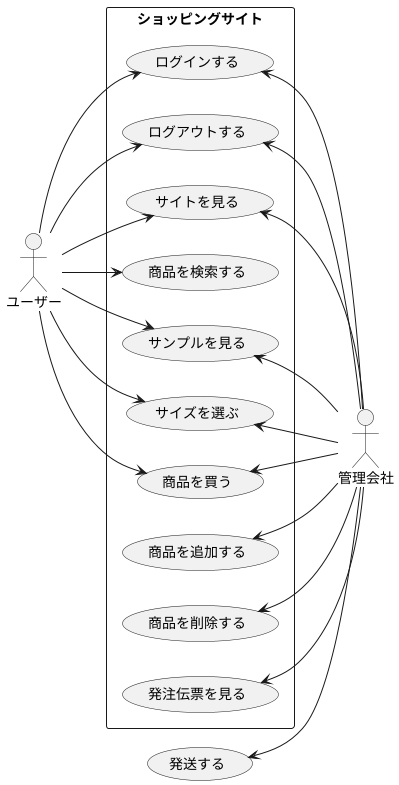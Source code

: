 @startuml
left to right direction
actor ユーザー
actor 管理会社
rectangle ショッピングサイト{
	ユーザー --> (ログインする)
	ユーザー --> (ログアウトする)
	ユーザー --> (サイトを見る)
	ユーザー --> (商品を検索する)
	ユーザー --> (サンプルを見る)
	ユーザー --> (サイズを選ぶ)
	ユーザー --> (商品を買う)

	(ログインする)<--管理会社
	(ログアウトする)<--管理会社
	(サイトを見る)<--管理会社
	(サンプルを見る)<--管理会社
	(サイズを選ぶ)<--管理会社
	(商品を買う)<--管理会社
	(商品を追加する)<--管理会社
	(商品を削除する)<--管理会社
	(発注伝票を見る)<--管理会社

}
	(発送する)<--管理会社
@enduml